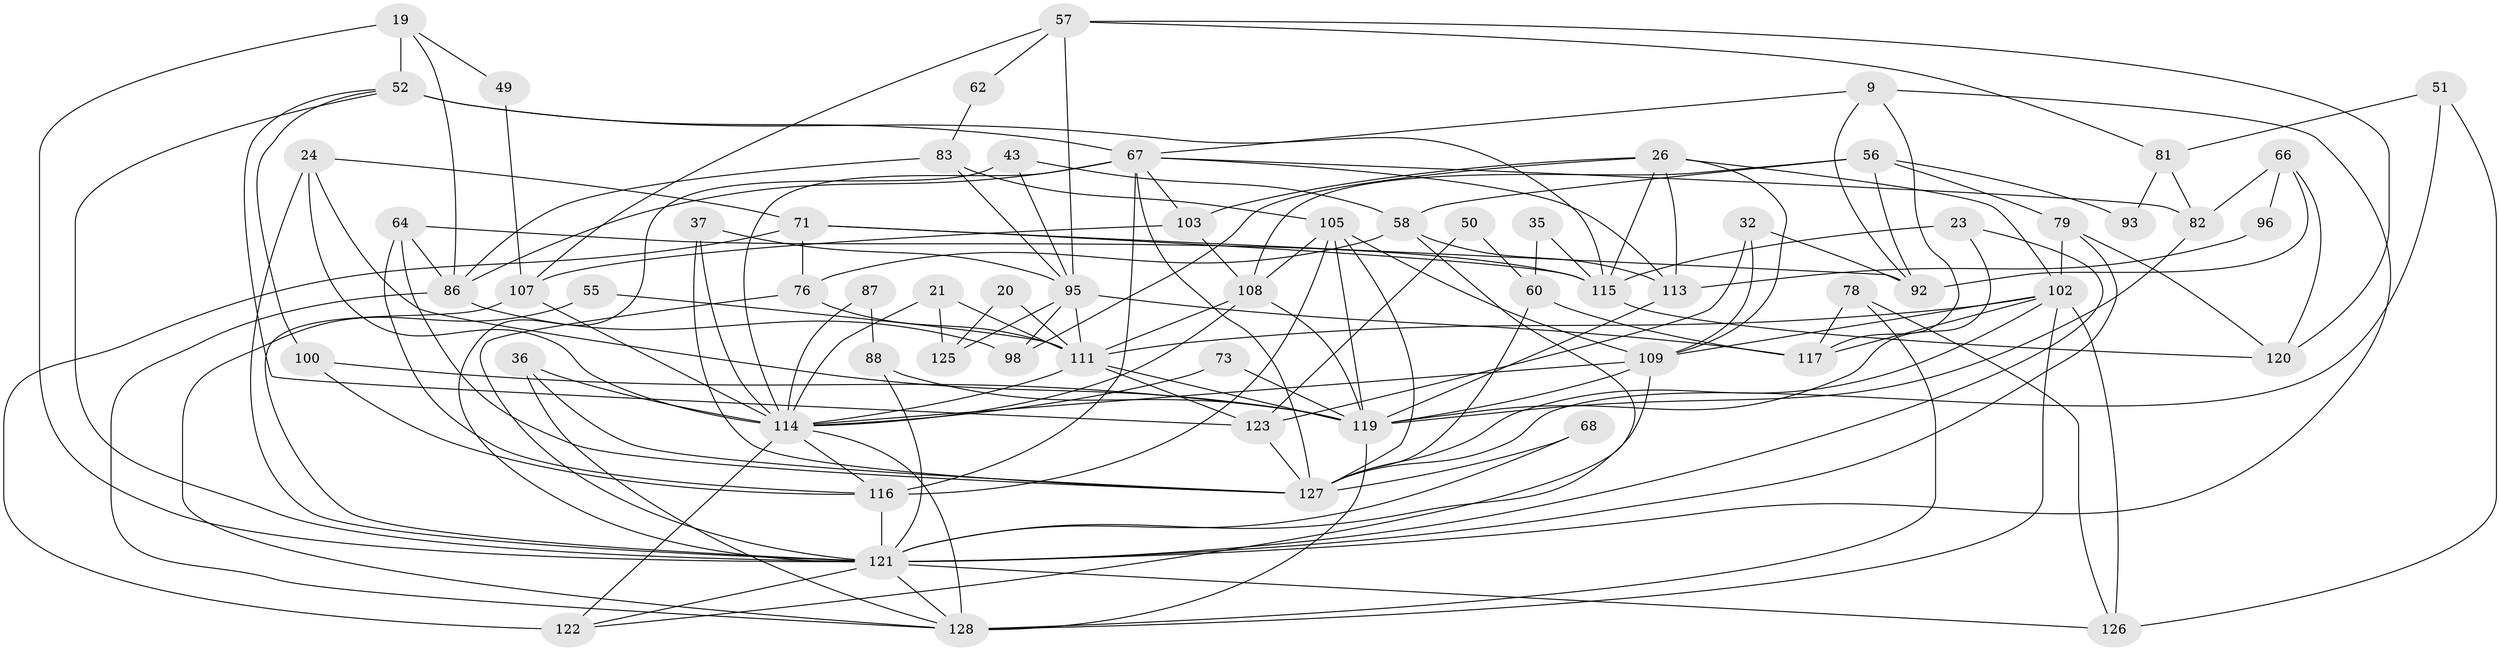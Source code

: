 // original degree distribution, {7: 0.0390625, 6: 0.0859375, 5: 0.171875, 4: 0.296875, 2: 0.1328125, 3: 0.2578125, 8: 0.015625}
// Generated by graph-tools (version 1.1) at 2025/51/03/09/25 04:51:52]
// undirected, 64 vertices, 154 edges
graph export_dot {
graph [start="1"]
  node [color=gray90,style=filled];
  9;
  19;
  20;
  21;
  23;
  24;
  26;
  32;
  35;
  36 [super="+22"];
  37;
  43;
  49;
  50;
  51;
  52 [super="+12+46"];
  55;
  56;
  57;
  58 [super="+10"];
  60;
  62;
  64;
  66;
  67 [super="+40+59"];
  68;
  71 [super="+33"];
  73;
  76;
  78;
  79 [super="+29"];
  81;
  82;
  83;
  86 [super="+17"];
  87;
  88;
  92 [super="+25"];
  93;
  95 [super="+70+27"];
  96;
  98;
  100;
  102 [super="+45+97+99"];
  103 [super="+4"];
  105 [super="+77+90"];
  107 [super="+89"];
  108 [super="+8+16"];
  109 [super="+84+75"];
  111 [super="+44+54"];
  113 [super="+7"];
  114 [super="+47+31+94+85"];
  115 [super="+2"];
  116 [super="+112+104"];
  117;
  119 [super="+41+3+91"];
  120;
  121 [super="+72+61+106+118"];
  122;
  123;
  125 [super="+110"];
  126;
  127 [super="+63+80+48"];
  128 [super="+101+124"];
  9 -- 117;
  9 -- 67;
  9 -- 121;
  9 -- 92;
  19 -- 52 [weight=2];
  19 -- 49;
  19 -- 121;
  19 -- 86;
  20 -- 125;
  20 -- 111;
  21 -- 114;
  21 -- 125 [weight=2];
  21 -- 111;
  23 -- 115;
  23 -- 121;
  23 -- 119;
  24 -- 71;
  24 -- 114;
  24 -- 121 [weight=2];
  24 -- 119;
  26 -- 115 [weight=2];
  26 -- 98;
  26 -- 113;
  26 -- 103;
  26 -- 109;
  26 -- 102;
  32 -- 123;
  32 -- 92;
  32 -- 109;
  35 -- 115;
  35 -- 60;
  36 -- 128;
  36 -- 127 [weight=3];
  36 -- 114 [weight=2];
  37 -- 114;
  37 -- 127;
  37 -- 95;
  43 -- 58;
  43 -- 95;
  43 -- 121;
  49 -- 107;
  50 -- 123;
  50 -- 60;
  51 -- 126;
  51 -- 81;
  51 -- 127;
  52 -- 100;
  52 -- 115 [weight=2];
  52 -- 67;
  52 -- 123;
  52 -- 121;
  55 -- 128;
  55 -- 111;
  56 -- 93;
  56 -- 58;
  56 -- 108;
  56 -- 92;
  56 -- 79;
  57 -- 120;
  57 -- 62;
  57 -- 81;
  57 -- 95;
  57 -- 107;
  58 -- 122;
  58 -- 76;
  58 -- 113;
  60 -- 117;
  60 -- 127;
  62 -- 83;
  64 -- 116;
  64 -- 86;
  64 -- 115;
  64 -- 127 [weight=2];
  66 -- 82;
  66 -- 92;
  66 -- 96;
  66 -- 120;
  67 -- 82;
  67 -- 103;
  67 -- 127 [weight=3];
  67 -- 113;
  67 -- 114 [weight=3];
  67 -- 86;
  67 -- 116;
  68 -- 127;
  68 -- 121;
  71 -- 76 [weight=2];
  71 -- 122;
  71 -- 115;
  71 -- 92;
  73 -- 114;
  73 -- 119;
  76 -- 121;
  76 -- 111;
  78 -- 126;
  78 -- 128;
  78 -- 117;
  79 -- 120;
  79 -- 121;
  79 -- 102;
  81 -- 82;
  81 -- 93;
  82 -- 119;
  83 -- 86;
  83 -- 95;
  83 -- 105;
  86 -- 128 [weight=2];
  86 -- 98;
  87 -- 88;
  87 -- 114 [weight=2];
  88 -- 119;
  88 -- 121;
  95 -- 98;
  95 -- 117;
  95 -- 111 [weight=3];
  95 -- 125;
  96 -- 113;
  100 -- 116;
  100 -- 119;
  102 -- 126;
  102 -- 109 [weight=2];
  102 -- 111 [weight=3];
  102 -- 117;
  102 -- 127;
  102 -- 128;
  103 -- 107 [weight=2];
  103 -- 108;
  105 -- 108 [weight=2];
  105 -- 109;
  105 -- 127 [weight=2];
  105 -- 116 [weight=2];
  105 -- 119;
  107 -- 114;
  107 -- 121;
  108 -- 114;
  108 -- 119;
  108 -- 111 [weight=2];
  109 -- 121 [weight=5];
  109 -- 114;
  109 -- 119 [weight=2];
  111 -- 114;
  111 -- 119;
  111 -- 123;
  113 -- 119;
  114 -- 122;
  114 -- 128 [weight=2];
  114 -- 116 [weight=2];
  115 -- 120;
  116 -- 121 [weight=4];
  119 -- 128;
  121 -- 126;
  121 -- 122;
  121 -- 128;
  123 -- 127;
}
